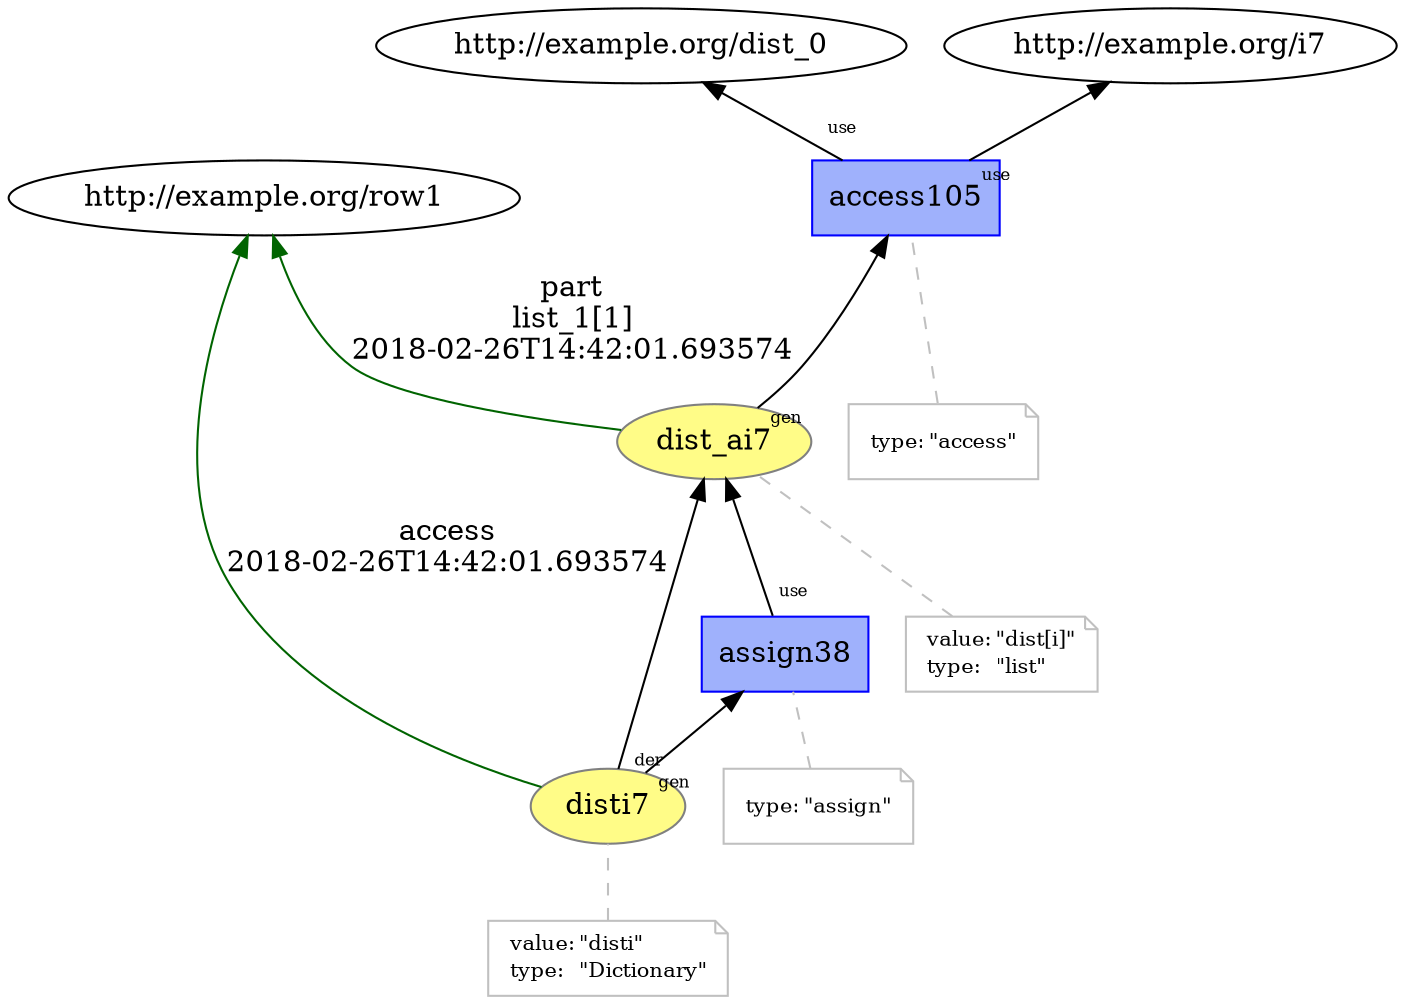 digraph "PROV" { size="16,12"; rankdir="BT";
"http://example.org/dist_ai7" [fillcolor="#FFFC87",color="#808080",style="filled",label="dist_ai7",URL="http://example.org/dist_ai7"]
"-attrs0" [color="gray",shape="note",fontsize="10",fontcolor="black",label=<<TABLE cellpadding="0" border="0">
	<TR>
	    <TD align="left">value:</TD>
	    <TD align="left">&quot;dist[i]&quot;</TD>
	</TR>
	<TR>
	    <TD align="left">type:</TD>
	    <TD align="left">&quot;list&quot;</TD>
	</TR>
</TABLE>>]
"-attrs0" -> "http://example.org/dist_ai7" [color="gray",style="dashed",arrowhead="none"]
"http://example.org/dist_ai7" -> "http://example.org/row1" [labelfontsize="8",labeldistance="1.5",color="darkgreen",labelangle="60.0",rotation="20",label="part
list_1[1]
2018-02-26T14:42:01.693574"]
"http://example.org/access105" [fillcolor="#9FB1FC",color="#0000FF",shape="polygon",sides="4",style="filled",label="access105",URL="http://example.org/access105"]
"-attrs1" [color="gray",shape="note",fontsize="10",fontcolor="black",label=<<TABLE cellpadding="0" border="0">
	<TR>
	    <TD align="left">type:</TD>
	    <TD align="left">&quot;access&quot;</TD>
	</TR>
</TABLE>>]
"-attrs1" -> "http://example.org/access105" [color="gray",style="dashed",arrowhead="none"]
"http://example.org/access105" -> "http://example.org/dist_0" [labelfontsize="8",labeldistance="1.5",labelangle="60.0",rotation="20",taillabel="use"]
"http://example.org/access105" -> "http://example.org/i7" [labelfontsize="8",labeldistance="1.5",labelangle="60.0",rotation="20",taillabel="use"]
"http://example.org/dist_ai7" -> "http://example.org/access105" [labelfontsize="8",labeldistance="1.5",labelangle="60.0",rotation="20",taillabel="gen"]
"http://example.org/disti7" [fillcolor="#FFFC87",color="#808080",style="filled",label="disti7",URL="http://example.org/disti7"]
"-attrs2" [color="gray",shape="note",fontsize="10",fontcolor="black",label=<<TABLE cellpadding="0" border="0">
	<TR>
	    <TD align="left">value:</TD>
	    <TD align="left">&quot;disti&quot;</TD>
	</TR>
	<TR>
	    <TD align="left">type:</TD>
	    <TD align="left">&quot;Dictionary&quot;</TD>
	</TR>
</TABLE>>]
"-attrs2" -> "http://example.org/disti7" [color="gray",style="dashed",arrowhead="none"]
"http://example.org/disti7" -> "http://example.org/row1" [labelfontsize="8",labeldistance="1.5",color="darkgreen",labelangle="60.0",rotation="20",label="access
2018-02-26T14:42:01.693574"]
"http://example.org/assign38" [fillcolor="#9FB1FC",color="#0000FF",shape="polygon",sides="4",style="filled",label="assign38",URL="http://example.org/assign38"]
"-attrs3" [color="gray",shape="note",fontsize="10",fontcolor="black",label=<<TABLE cellpadding="0" border="0">
	<TR>
	    <TD align="left">type:</TD>
	    <TD align="left">&quot;assign&quot;</TD>
	</TR>
</TABLE>>]
"-attrs3" -> "http://example.org/assign38" [color="gray",style="dashed",arrowhead="none"]
"http://example.org/assign38" -> "http://example.org/dist_ai7" [labelfontsize="8",labeldistance="1.5",labelangle="60.0",rotation="20",taillabel="use"]
"http://example.org/disti7" -> "http://example.org/dist_ai7" [labelfontsize="8",labeldistance="1.5",labelangle="60.0",rotation="20",taillabel="der"]
"http://example.org/disti7" -> "http://example.org/assign38" [labelfontsize="8",labeldistance="1.5",labelangle="60.0",rotation="20",taillabel="gen"]
}
